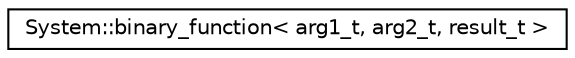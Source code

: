 digraph G
{
  edge [fontname="Helvetica",fontsize="10",labelfontname="Helvetica",labelfontsize="10"];
  node [fontname="Helvetica",fontsize="10",shape=record];
  rankdir="LR";
  Node1 [label="System::binary_function\< arg1_t, arg2_t, result_t \>",height=0.2,width=0.4,color="black", fillcolor="white", style="filled",URL="$class_system_1_1binary__function.html"];
}
